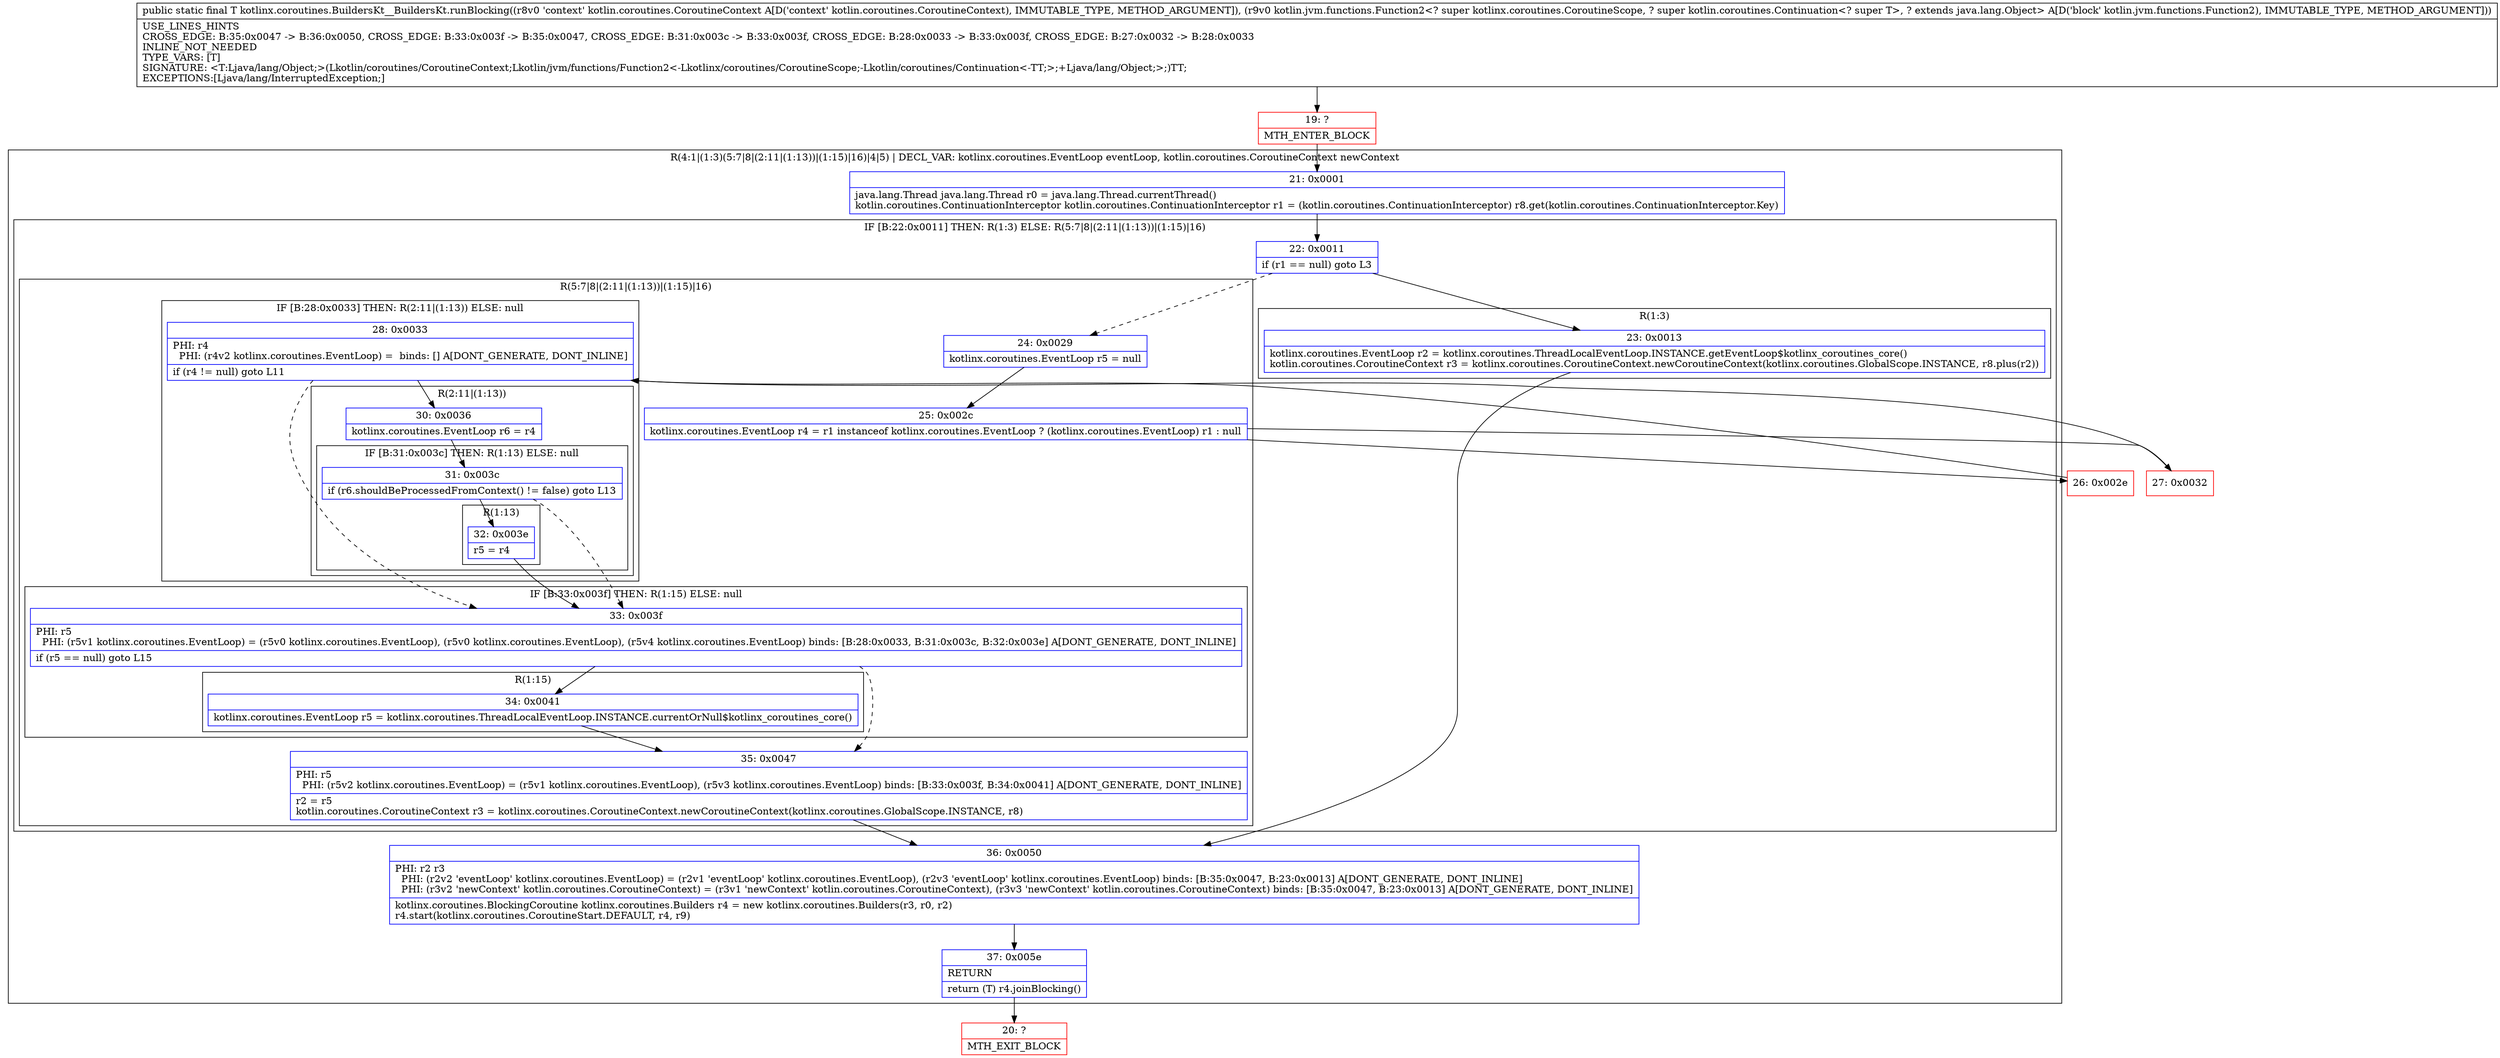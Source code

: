 digraph "CFG forkotlinx.coroutines.BuildersKt__BuildersKt.runBlocking(Lkotlin\/coroutines\/CoroutineContext;Lkotlin\/jvm\/functions\/Function2;)Ljava\/lang\/Object;" {
subgraph cluster_Region_114182252 {
label = "R(4:1|(1:3)(5:7|8|(2:11|(1:13))|(1:15)|16)|4|5) | DECL_VAR: kotlinx.coroutines.EventLoop eventLoop, kotlin.coroutines.CoroutineContext newContext\l";
node [shape=record,color=blue];
Node_21 [shape=record,label="{21\:\ 0x0001|java.lang.Thread java.lang.Thread r0 = java.lang.Thread.currentThread()\lkotlin.coroutines.ContinuationInterceptor kotlin.coroutines.ContinuationInterceptor r1 = (kotlin.coroutines.ContinuationInterceptor) r8.get(kotlin.coroutines.ContinuationInterceptor.Key)\l}"];
subgraph cluster_IfRegion_123527930 {
label = "IF [B:22:0x0011] THEN: R(1:3) ELSE: R(5:7|8|(2:11|(1:13))|(1:15)|16)";
node [shape=record,color=blue];
Node_22 [shape=record,label="{22\:\ 0x0011|if (r1 == null) goto L3\l}"];
subgraph cluster_Region_943777399 {
label = "R(1:3)";
node [shape=record,color=blue];
Node_23 [shape=record,label="{23\:\ 0x0013|kotlinx.coroutines.EventLoop r2 = kotlinx.coroutines.ThreadLocalEventLoop.INSTANCE.getEventLoop$kotlinx_coroutines_core()\lkotlin.coroutines.CoroutineContext r3 = kotlinx.coroutines.CoroutineContext.newCoroutineContext(kotlinx.coroutines.GlobalScope.INSTANCE, r8.plus(r2))\l}"];
}
subgraph cluster_Region_1701254107 {
label = "R(5:7|8|(2:11|(1:13))|(1:15)|16)";
node [shape=record,color=blue];
Node_24 [shape=record,label="{24\:\ 0x0029|kotlinx.coroutines.EventLoop r5 = null\l}"];
Node_25 [shape=record,label="{25\:\ 0x002c|kotlinx.coroutines.EventLoop r4 = r1 instanceof kotlinx.coroutines.EventLoop ? (kotlinx.coroutines.EventLoop) r1 : null\l}"];
subgraph cluster_IfRegion_23264437 {
label = "IF [B:28:0x0033] THEN: R(2:11|(1:13)) ELSE: null";
node [shape=record,color=blue];
Node_28 [shape=record,label="{28\:\ 0x0033|PHI: r4 \l  PHI: (r4v2 kotlinx.coroutines.EventLoop) =  binds: [] A[DONT_GENERATE, DONT_INLINE]\l|if (r4 != null) goto L11\l}"];
subgraph cluster_Region_1772562000 {
label = "R(2:11|(1:13))";
node [shape=record,color=blue];
Node_30 [shape=record,label="{30\:\ 0x0036|kotlinx.coroutines.EventLoop r6 = r4\l}"];
subgraph cluster_IfRegion_1380295663 {
label = "IF [B:31:0x003c] THEN: R(1:13) ELSE: null";
node [shape=record,color=blue];
Node_31 [shape=record,label="{31\:\ 0x003c|if (r6.shouldBeProcessedFromContext() != false) goto L13\l}"];
subgraph cluster_Region_1022208888 {
label = "R(1:13)";
node [shape=record,color=blue];
Node_32 [shape=record,label="{32\:\ 0x003e|r5 = r4\l}"];
}
}
}
}
subgraph cluster_IfRegion_1548145965 {
label = "IF [B:33:0x003f] THEN: R(1:15) ELSE: null";
node [shape=record,color=blue];
Node_33 [shape=record,label="{33\:\ 0x003f|PHI: r5 \l  PHI: (r5v1 kotlinx.coroutines.EventLoop) = (r5v0 kotlinx.coroutines.EventLoop), (r5v0 kotlinx.coroutines.EventLoop), (r5v4 kotlinx.coroutines.EventLoop) binds: [B:28:0x0033, B:31:0x003c, B:32:0x003e] A[DONT_GENERATE, DONT_INLINE]\l|if (r5 == null) goto L15\l}"];
subgraph cluster_Region_1209272126 {
label = "R(1:15)";
node [shape=record,color=blue];
Node_34 [shape=record,label="{34\:\ 0x0041|kotlinx.coroutines.EventLoop r5 = kotlinx.coroutines.ThreadLocalEventLoop.INSTANCE.currentOrNull$kotlinx_coroutines_core()\l}"];
}
}
Node_35 [shape=record,label="{35\:\ 0x0047|PHI: r5 \l  PHI: (r5v2 kotlinx.coroutines.EventLoop) = (r5v1 kotlinx.coroutines.EventLoop), (r5v3 kotlinx.coroutines.EventLoop) binds: [B:33:0x003f, B:34:0x0041] A[DONT_GENERATE, DONT_INLINE]\l|r2 = r5\lkotlin.coroutines.CoroutineContext r3 = kotlinx.coroutines.CoroutineContext.newCoroutineContext(kotlinx.coroutines.GlobalScope.INSTANCE, r8)\l}"];
}
}
Node_36 [shape=record,label="{36\:\ 0x0050|PHI: r2 r3 \l  PHI: (r2v2 'eventLoop' kotlinx.coroutines.EventLoop) = (r2v1 'eventLoop' kotlinx.coroutines.EventLoop), (r2v3 'eventLoop' kotlinx.coroutines.EventLoop) binds: [B:35:0x0047, B:23:0x0013] A[DONT_GENERATE, DONT_INLINE]\l  PHI: (r3v2 'newContext' kotlin.coroutines.CoroutineContext) = (r3v1 'newContext' kotlin.coroutines.CoroutineContext), (r3v3 'newContext' kotlin.coroutines.CoroutineContext) binds: [B:35:0x0047, B:23:0x0013] A[DONT_GENERATE, DONT_INLINE]\l|kotlinx.coroutines.BlockingCoroutine kotlinx.coroutines.Builders r4 = new kotlinx.coroutines.Builders(r3, r0, r2)\lr4.start(kotlinx.coroutines.CoroutineStart.DEFAULT, r4, r9)\l}"];
Node_37 [shape=record,label="{37\:\ 0x005e|RETURN\l|return (T) r4.joinBlocking()\l}"];
}
Node_19 [shape=record,color=red,label="{19\:\ ?|MTH_ENTER_BLOCK\l}"];
Node_20 [shape=record,color=red,label="{20\:\ ?|MTH_EXIT_BLOCK\l}"];
Node_26 [shape=record,color=red,label="{26\:\ 0x002e}"];
Node_27 [shape=record,color=red,label="{27\:\ 0x0032}"];
MethodNode[shape=record,label="{public static final T kotlinx.coroutines.BuildersKt__BuildersKt.runBlocking((r8v0 'context' kotlin.coroutines.CoroutineContext A[D('context' kotlin.coroutines.CoroutineContext), IMMUTABLE_TYPE, METHOD_ARGUMENT]), (r9v0 kotlin.jvm.functions.Function2\<? super kotlinx.coroutines.CoroutineScope, ? super kotlin.coroutines.Continuation\<? super T\>, ? extends java.lang.Object\> A[D('block' kotlin.jvm.functions.Function2), IMMUTABLE_TYPE, METHOD_ARGUMENT]))  | USE_LINES_HINTS\lCROSS_EDGE: B:35:0x0047 \-\> B:36:0x0050, CROSS_EDGE: B:33:0x003f \-\> B:35:0x0047, CROSS_EDGE: B:31:0x003c \-\> B:33:0x003f, CROSS_EDGE: B:28:0x0033 \-\> B:33:0x003f, CROSS_EDGE: B:27:0x0032 \-\> B:28:0x0033\lINLINE_NOT_NEEDED\lTYPE_VARS: [T]\lSIGNATURE: \<T:Ljava\/lang\/Object;\>(Lkotlin\/coroutines\/CoroutineContext;Lkotlin\/jvm\/functions\/Function2\<\-Lkotlinx\/coroutines\/CoroutineScope;\-Lkotlin\/coroutines\/Continuation\<\-TT;\>;+Ljava\/lang\/Object;\>;)TT;\lEXCEPTIONS:[Ljava\/lang\/InterruptedException;]\l}"];
MethodNode -> Node_19;Node_21 -> Node_22;
Node_22 -> Node_23;
Node_22 -> Node_24[style=dashed];
Node_23 -> Node_36;
Node_24 -> Node_25;
Node_25 -> Node_26;
Node_25 -> Node_27;
Node_28 -> Node_30;
Node_28 -> Node_33[style=dashed];
Node_30 -> Node_31;
Node_31 -> Node_32;
Node_31 -> Node_33[style=dashed];
Node_32 -> Node_33;
Node_33 -> Node_34;
Node_33 -> Node_35[style=dashed];
Node_34 -> Node_35;
Node_35 -> Node_36;
Node_36 -> Node_37;
Node_37 -> Node_20;
Node_19 -> Node_21;
Node_26 -> Node_28;
Node_27 -> Node_28;
}

